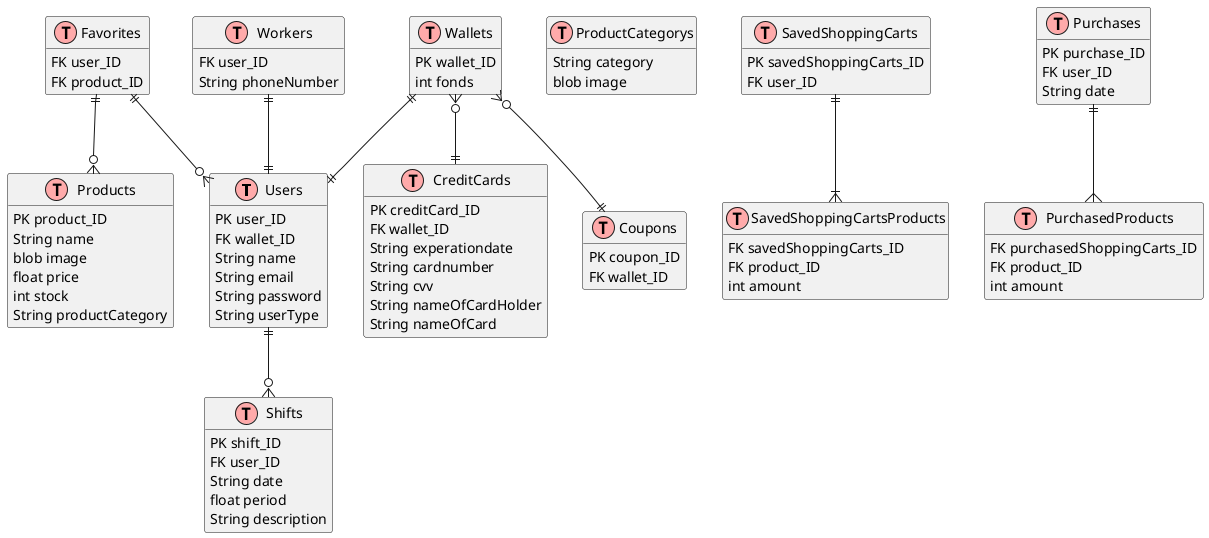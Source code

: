 @startuml
!define table(x) class x << (T,#FFAAAA) >>
hide methods
hide stereotypes

table(Users) {
    PK user_ID
    FK wallet_ID
    String name
    String email
    String password
    String userType
}

table(Products) {
    PK product_ID
    String name
    blob image
    float price
    int stock
    String productCategory
}

table(Favorites) {
    FK user_ID
    FK product_ID
}

table(Wallets) {
    PK wallet_ID
    int fonds
}

table(CreditCards) {
    PK creditCard_ID
    FK wallet_ID
    String experationdate
    String cardnumber
    String cvv
    String nameOfCardHolder
    String nameOfCard
}

table(Coupons) {
    PK coupon_ID
    FK wallet_ID
}

table(ProductCategorys) {
    String category
    blob image
}

table(SavedShoppingCarts) {
    PK savedShoppingCarts_ID
    FK user_ID
}

table(SavedShoppingCartsProducts){
    FK savedShoppingCarts_ID
    FK product_ID
    int amount
}

table(Purchases) {
    PK purchase_ID
    FK user_ID
    String date
}

table(PurchasedProducts) {
    FK purchasedShoppingCarts_ID
    FK product_ID
    int amount
}

'medarbejdere
table(Workers) {
    FK user_ID
    String phoneNumber
}

table(Shifts) {
    PK shift_ID
    FK user_ID
    String date
    float period
    String description
}

Wallets ||--|| Users
Wallets }o--|| CreditCards
Wallets }o--|| Coupons

Favorites ||--o{ Users
Favorites ||--o{ Products

SavedShoppingCarts ||--|{ SavedShoppingCartsProducts
Purchases ||--{ PurchasedProducts

Workers ||--|| Users
Users ||--o{ Shifts

@enduml